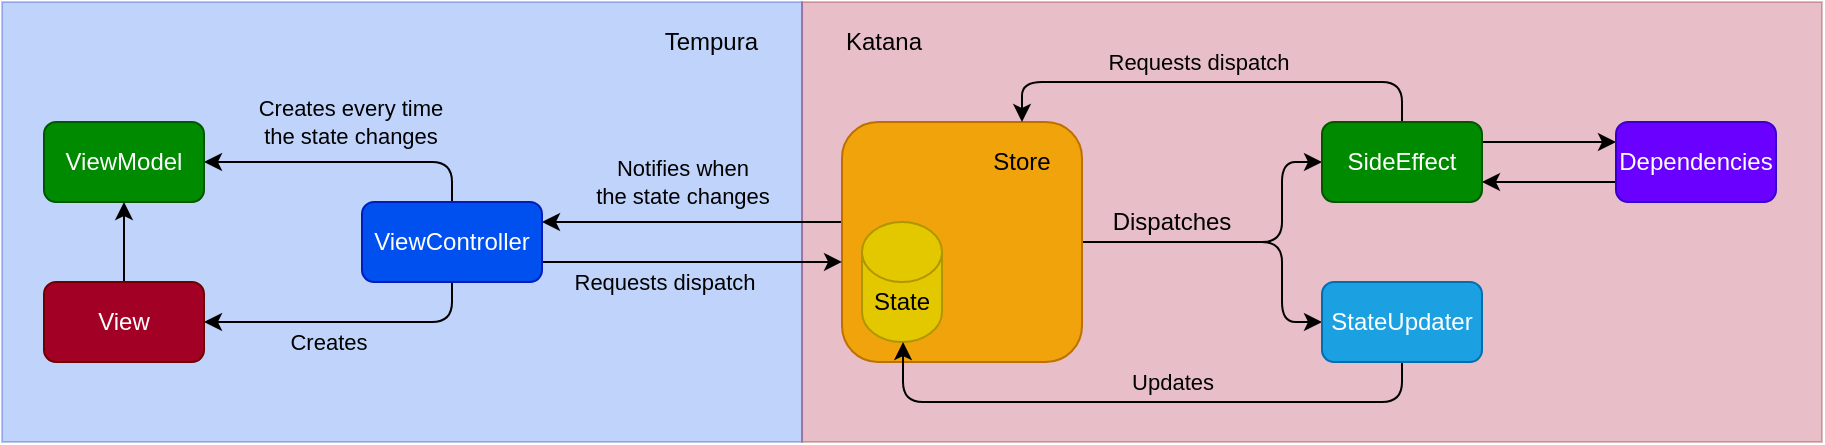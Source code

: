 <mxfile version="13.6.5" type="github">
  <diagram id="JF6icTjRoWtG1FCvgPYl" name="Page-1">
    <mxGraphModel dx="2066" dy="1202" grid="1" gridSize="10" guides="1" tooltips="1" connect="1" arrows="1" fold="1" page="1" pageScale="1" pageWidth="827" pageHeight="1169" math="0" shadow="0">
      <root>
        <mxCell id="0" />
        <mxCell id="1" parent="0" />
        <mxCell id="v9dKeeD0Oh3EMTpHDp5f-41" value="" style="rounded=0;whiteSpace=wrap;html=1;labelBackgroundColor=none;fillColor=#a20025;strokeColor=#6F0000;fontColor=#ffffff;opacity=25;" parent="1" vertex="1">
          <mxGeometry x="420" y="140" width="510" height="220" as="geometry" />
        </mxCell>
        <mxCell id="v9dKeeD0Oh3EMTpHDp5f-40" value="" style="rounded=0;whiteSpace=wrap;html=1;labelBackgroundColor=none;fillColor=#0050ef;strokeColor=#001DBC;fontColor=#ffffff;opacity=25;" parent="1" vertex="1">
          <mxGeometry x="20" y="140" width="400" height="220" as="geometry" />
        </mxCell>
        <mxCell id="v9dKeeD0Oh3EMTpHDp5f-13" style="edgeStyle=orthogonalEdgeStyle;rounded=1;orthogonalLoop=1;jettySize=auto;html=1;exitX=1;exitY=0.5;exitDx=0;exitDy=0;entryX=0;entryY=0.5;entryDx=0;entryDy=0;labelBackgroundColor=none;" parent="1" source="v9dKeeD0Oh3EMTpHDp5f-1" target="v9dKeeD0Oh3EMTpHDp5f-7" edge="1">
          <mxGeometry relative="1" as="geometry">
            <Array as="points">
              <mxPoint x="660" y="260" />
              <mxPoint x="660" y="220" />
            </Array>
          </mxGeometry>
        </mxCell>
        <mxCell id="v9dKeeD0Oh3EMTpHDp5f-14" style="edgeStyle=orthogonalEdgeStyle;rounded=1;orthogonalLoop=1;jettySize=auto;html=1;exitX=1;exitY=0.5;exitDx=0;exitDy=0;entryX=0;entryY=0.5;entryDx=0;entryDy=0;labelBackgroundColor=none;" parent="1" source="v9dKeeD0Oh3EMTpHDp5f-1" target="v9dKeeD0Oh3EMTpHDp5f-6" edge="1">
          <mxGeometry relative="1" as="geometry">
            <Array as="points">
              <mxPoint x="660" y="260" />
              <mxPoint x="660" y="300" />
            </Array>
          </mxGeometry>
        </mxCell>
        <mxCell id="v9dKeeD0Oh3EMTpHDp5f-31" style="edgeStyle=orthogonalEdgeStyle;rounded=1;orthogonalLoop=1;jettySize=auto;html=1;exitX=0.002;exitY=0.417;exitDx=0;exitDy=0;entryX=1;entryY=0.25;entryDx=0;entryDy=0;labelBackgroundColor=none;exitPerimeter=0;" parent="1" source="v9dKeeD0Oh3EMTpHDp5f-1" target="v9dKeeD0Oh3EMTpHDp5f-19" edge="1">
          <mxGeometry relative="1" as="geometry">
            <Array as="points" />
          </mxGeometry>
        </mxCell>
        <mxCell id="v9dKeeD0Oh3EMTpHDp5f-32" value="Notifies when&lt;br&gt;the state changes" style="edgeLabel;html=1;align=center;verticalAlign=middle;resizable=0;points=[];labelBackgroundColor=none;" parent="v9dKeeD0Oh3EMTpHDp5f-31" vertex="1" connectable="0">
          <mxGeometry x="0.227" y="-2" relative="1" as="geometry">
            <mxPoint x="12" y="-18" as="offset" />
          </mxGeometry>
        </mxCell>
        <mxCell id="v9dKeeD0Oh3EMTpHDp5f-1" value="" style="rounded=1;whiteSpace=wrap;html=1;labelBackgroundColor=none;fillColor=#f0a30a;strokeColor=#BD7000;fontColor=#ffffff;" parent="1" vertex="1">
          <mxGeometry x="440" y="200" width="120" height="120" as="geometry" />
        </mxCell>
        <mxCell id="v9dKeeD0Oh3EMTpHDp5f-2" value="" style="shape=cylinder2;whiteSpace=wrap;html=1;boundedLbl=1;backgroundOutline=1;size=15;labelBackgroundColor=none;fillColor=#e3c800;strokeColor=#B09500;fontColor=#ffffff;" parent="1" vertex="1">
          <mxGeometry x="450" y="250" width="40" height="60" as="geometry" />
        </mxCell>
        <mxCell id="v9dKeeD0Oh3EMTpHDp5f-3" value="Store" style="text;html=1;strokeColor=none;fillColor=none;align=center;verticalAlign=middle;whiteSpace=wrap;rounded=0;labelBackgroundColor=none;" parent="1" vertex="1">
          <mxGeometry x="510" y="210" width="40" height="20" as="geometry" />
        </mxCell>
        <mxCell id="v9dKeeD0Oh3EMTpHDp5f-4" value="State" style="text;html=1;strokeColor=none;fillColor=none;align=center;verticalAlign=middle;whiteSpace=wrap;rounded=0;labelBackgroundColor=none;" parent="1" vertex="1">
          <mxGeometry x="450" y="280" width="40" height="20" as="geometry" />
        </mxCell>
        <mxCell id="v9dKeeD0Oh3EMTpHDp5f-9" style="edgeStyle=orthogonalEdgeStyle;rounded=1;orthogonalLoop=1;jettySize=auto;html=1;exitX=0.5;exitY=1;exitDx=0;exitDy=0;entryX=0.513;entryY=1;entryDx=0;entryDy=0;entryPerimeter=0;labelBackgroundColor=none;" parent="1" source="v9dKeeD0Oh3EMTpHDp5f-6" target="v9dKeeD0Oh3EMTpHDp5f-2" edge="1">
          <mxGeometry relative="1" as="geometry" />
        </mxCell>
        <mxCell id="v9dKeeD0Oh3EMTpHDp5f-10" value="Updates" style="edgeLabel;html=1;align=center;verticalAlign=middle;resizable=0;points=[];labelBackgroundColor=none;" parent="v9dKeeD0Oh3EMTpHDp5f-9" vertex="1" connectable="0">
          <mxGeometry x="0.046" y="-1" relative="1" as="geometry">
            <mxPoint x="21.5" y="-9" as="offset" />
          </mxGeometry>
        </mxCell>
        <mxCell id="v9dKeeD0Oh3EMTpHDp5f-6" value="StateUpdater" style="rounded=1;whiteSpace=wrap;html=1;labelBackgroundColor=none;fillColor=#1ba1e2;strokeColor=#006EAF;fontColor=#ffffff;" parent="1" vertex="1">
          <mxGeometry x="680" y="280" width="80" height="40" as="geometry" />
        </mxCell>
        <mxCell id="v9dKeeD0Oh3EMTpHDp5f-35" style="edgeStyle=orthogonalEdgeStyle;rounded=1;orthogonalLoop=1;jettySize=auto;html=1;exitX=1;exitY=0.25;exitDx=0;exitDy=0;entryX=0;entryY=0.25;entryDx=0;entryDy=0;labelBackgroundColor=none;" parent="1" source="v9dKeeD0Oh3EMTpHDp5f-7" target="v9dKeeD0Oh3EMTpHDp5f-18" edge="1">
          <mxGeometry relative="1" as="geometry" />
        </mxCell>
        <mxCell id="v9dKeeD0Oh3EMTpHDp5f-48" style="edgeStyle=orthogonalEdgeStyle;rounded=1;orthogonalLoop=1;jettySize=auto;html=1;exitX=0.5;exitY=0;exitDx=0;exitDy=0;entryX=0.75;entryY=0;entryDx=0;entryDy=0;labelBackgroundColor=none;" parent="1" source="v9dKeeD0Oh3EMTpHDp5f-7" target="v9dKeeD0Oh3EMTpHDp5f-1" edge="1">
          <mxGeometry relative="1" as="geometry" />
        </mxCell>
        <mxCell id="v9dKeeD0Oh3EMTpHDp5f-50" value="Requests dispatch" style="edgeLabel;html=1;align=center;verticalAlign=middle;resizable=0;points=[];labelBackgroundColor=none;" parent="v9dKeeD0Oh3EMTpHDp5f-48" vertex="1" connectable="0">
          <mxGeometry x="0.065" y="-1" relative="1" as="geometry">
            <mxPoint y="-9" as="offset" />
          </mxGeometry>
        </mxCell>
        <mxCell id="v9dKeeD0Oh3EMTpHDp5f-7" value="SideEffect" style="rounded=1;whiteSpace=wrap;html=1;labelBackgroundColor=none;fillColor=#008a00;strokeColor=#005700;fontColor=#ffffff;" parent="1" vertex="1">
          <mxGeometry x="680" y="200" width="80" height="40" as="geometry" />
        </mxCell>
        <mxCell id="v9dKeeD0Oh3EMTpHDp5f-16" value="Dispatches" style="text;html=1;strokeColor=none;fillColor=none;align=center;verticalAlign=middle;whiteSpace=wrap;rounded=0;labelBackgroundColor=none;" parent="1" vertex="1">
          <mxGeometry x="570" y="240" width="70" height="20" as="geometry" />
        </mxCell>
        <mxCell id="v9dKeeD0Oh3EMTpHDp5f-37" style="edgeStyle=orthogonalEdgeStyle;rounded=1;orthogonalLoop=1;jettySize=auto;html=1;exitX=0;exitY=0.75;exitDx=0;exitDy=0;entryX=1;entryY=0.75;entryDx=0;entryDy=0;labelBackgroundColor=none;" parent="1" source="v9dKeeD0Oh3EMTpHDp5f-18" target="v9dKeeD0Oh3EMTpHDp5f-7" edge="1">
          <mxGeometry relative="1" as="geometry" />
        </mxCell>
        <mxCell id="v9dKeeD0Oh3EMTpHDp5f-18" value="Dependencies" style="rounded=1;whiteSpace=wrap;html=1;labelBackgroundColor=none;fillColor=#6a00ff;strokeColor=#3700CC;fontColor=#ffffff;" parent="1" vertex="1">
          <mxGeometry x="827" y="200" width="80" height="40" as="geometry" />
        </mxCell>
        <mxCell id="v9dKeeD0Oh3EMTpHDp5f-22" style="edgeStyle=orthogonalEdgeStyle;rounded=1;orthogonalLoop=1;jettySize=auto;html=1;exitX=0.5;exitY=0;exitDx=0;exitDy=0;entryX=1;entryY=0.5;entryDx=0;entryDy=0;labelBackgroundColor=none;" parent="1" source="v9dKeeD0Oh3EMTpHDp5f-19" target="v9dKeeD0Oh3EMTpHDp5f-21" edge="1">
          <mxGeometry relative="1" as="geometry">
            <mxPoint x="236" y="240" as="sourcePoint" />
          </mxGeometry>
        </mxCell>
        <mxCell id="v9dKeeD0Oh3EMTpHDp5f-23" value="Creates every time&lt;br&gt;the state changes" style="edgeLabel;html=1;align=center;verticalAlign=middle;resizable=0;points=[];labelBackgroundColor=none;" parent="v9dKeeD0Oh3EMTpHDp5f-22" vertex="1" connectable="0">
          <mxGeometry x="0.538" y="1" relative="1" as="geometry">
            <mxPoint x="39" y="-21" as="offset" />
          </mxGeometry>
        </mxCell>
        <mxCell id="v9dKeeD0Oh3EMTpHDp5f-26" style="edgeStyle=orthogonalEdgeStyle;rounded=1;orthogonalLoop=1;jettySize=auto;html=1;exitX=0.5;exitY=1;exitDx=0;exitDy=0;entryX=1;entryY=0.5;entryDx=0;entryDy=0;labelBackgroundColor=none;" parent="1" source="v9dKeeD0Oh3EMTpHDp5f-19" target="v9dKeeD0Oh3EMTpHDp5f-24" edge="1">
          <mxGeometry relative="1" as="geometry">
            <mxPoint x="236" y="280" as="sourcePoint" />
          </mxGeometry>
        </mxCell>
        <mxCell id="v9dKeeD0Oh3EMTpHDp5f-27" value="Creates" style="edgeLabel;html=1;align=center;verticalAlign=middle;resizable=0;points=[];labelBackgroundColor=none;" parent="v9dKeeD0Oh3EMTpHDp5f-26" vertex="1" connectable="0">
          <mxGeometry x="-0.023" y="1" relative="1" as="geometry">
            <mxPoint x="-11.5" y="9" as="offset" />
          </mxGeometry>
        </mxCell>
        <mxCell id="v9dKeeD0Oh3EMTpHDp5f-45" style="edgeStyle=orthogonalEdgeStyle;rounded=1;orthogonalLoop=1;jettySize=auto;html=1;exitX=1;exitY=0.75;exitDx=0;exitDy=0;entryX=0;entryY=0.583;entryDx=0;entryDy=0;entryPerimeter=0;labelBackgroundColor=none;" parent="1" source="v9dKeeD0Oh3EMTpHDp5f-19" target="v9dKeeD0Oh3EMTpHDp5f-1" edge="1">
          <mxGeometry relative="1" as="geometry" />
        </mxCell>
        <mxCell id="v9dKeeD0Oh3EMTpHDp5f-46" value="Requests dispatch" style="edgeLabel;html=1;align=center;verticalAlign=middle;resizable=0;points=[];labelBackgroundColor=none;" parent="v9dKeeD0Oh3EMTpHDp5f-45" vertex="1" connectable="0">
          <mxGeometry x="-0.41" y="-1" relative="1" as="geometry">
            <mxPoint x="15.75" y="9.01" as="offset" />
          </mxGeometry>
        </mxCell>
        <mxCell id="v9dKeeD0Oh3EMTpHDp5f-19" value="ViewController" style="rounded=1;whiteSpace=wrap;html=1;labelBackgroundColor=none;fillColor=#0050ef;strokeColor=#001DBC;fontColor=#ffffff;" parent="1" vertex="1">
          <mxGeometry x="200" y="240" width="90" height="40" as="geometry" />
        </mxCell>
        <mxCell id="v9dKeeD0Oh3EMTpHDp5f-21" value="ViewModel" style="rounded=1;whiteSpace=wrap;html=1;labelBackgroundColor=none;fillColor=#008a00;strokeColor=#005700;fontColor=#ffffff;" parent="1" vertex="1">
          <mxGeometry x="41" y="200" width="80" height="40" as="geometry" />
        </mxCell>
        <mxCell id="v9dKeeD0Oh3EMTpHDp5f-47" style="edgeStyle=orthogonalEdgeStyle;rounded=1;orthogonalLoop=1;jettySize=auto;html=1;exitX=0.5;exitY=0;exitDx=0;exitDy=0;entryX=0.5;entryY=1;entryDx=0;entryDy=0;labelBackgroundColor=none;" parent="1" source="v9dKeeD0Oh3EMTpHDp5f-24" target="v9dKeeD0Oh3EMTpHDp5f-21" edge="1">
          <mxGeometry relative="1" as="geometry" />
        </mxCell>
        <mxCell id="v9dKeeD0Oh3EMTpHDp5f-24" value="View" style="rounded=1;whiteSpace=wrap;html=1;labelBackgroundColor=none;fillColor=#a20025;strokeColor=#6F0000;fontColor=#ffffff;" parent="1" vertex="1">
          <mxGeometry x="41" y="280" width="80" height="40" as="geometry" />
        </mxCell>
        <mxCell id="v9dKeeD0Oh3EMTpHDp5f-43" value="Tempura" style="text;html=1;strokeColor=none;fillColor=none;align=right;verticalAlign=middle;whiteSpace=wrap;rounded=0;labelBackgroundColor=none;opacity=25;" parent="1" vertex="1">
          <mxGeometry x="350" y="150" width="50" height="20" as="geometry" />
        </mxCell>
        <mxCell id="v9dKeeD0Oh3EMTpHDp5f-44" value="Katana" style="text;html=1;strokeColor=none;fillColor=none;align=left;verticalAlign=middle;whiteSpace=wrap;rounded=0;labelBackgroundColor=none;opacity=25;" parent="1" vertex="1">
          <mxGeometry x="440" y="150" width="40" height="20" as="geometry" />
        </mxCell>
      </root>
    </mxGraphModel>
  </diagram>
</mxfile>
